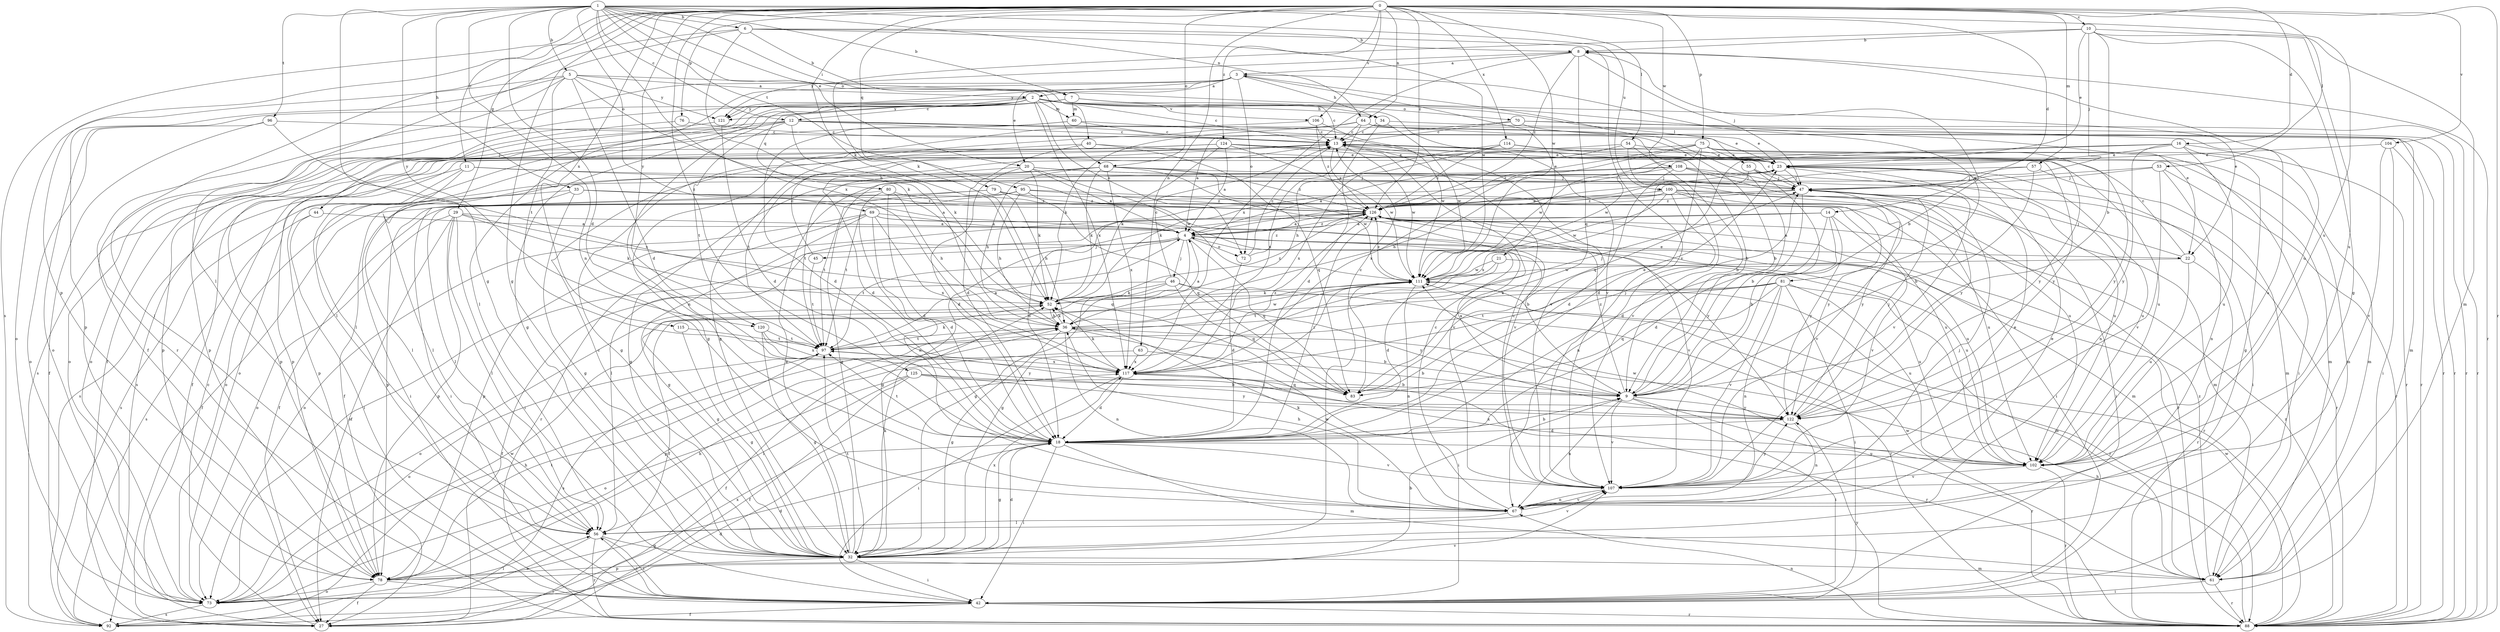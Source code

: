 strict digraph  {
0;
1;
2;
3;
4;
5;
6;
7;
8;
9;
10;
11;
12;
13;
14;
16;
18;
20;
21;
22;
23;
27;
29;
32;
33;
34;
36;
40;
42;
44;
45;
46;
47;
52;
53;
54;
55;
56;
57;
60;
61;
63;
64;
67;
68;
69;
70;
72;
73;
75;
76;
78;
79;
80;
81;
83;
88;
92;
95;
96;
97;
100;
102;
104;
106;
107;
108;
111;
114;
115;
117;
120;
121;
122;
124;
125;
126;
0 -> 10  [label=c];
0 -> 11  [label=c];
0 -> 14  [label=d];
0 -> 16  [label=d];
0 -> 29  [label=g];
0 -> 32  [label=g];
0 -> 52  [label=k];
0 -> 53  [label=l];
0 -> 57  [label=m];
0 -> 63  [label=n];
0 -> 64  [label=n];
0 -> 68  [label=o];
0 -> 75  [label=p];
0 -> 76  [label=p];
0 -> 78  [label=p];
0 -> 79  [label=q];
0 -> 88  [label=r];
0 -> 92  [label=s];
0 -> 104  [label=v];
0 -> 106  [label=v];
0 -> 108  [label=w];
0 -> 111  [label=w];
0 -> 114  [label=x];
0 -> 115  [label=x];
0 -> 120  [label=y];
0 -> 124  [label=z];
0 -> 125  [label=z];
0 -> 126  [label=z];
1 -> 5  [label=b];
1 -> 6  [label=b];
1 -> 7  [label=b];
1 -> 12  [label=c];
1 -> 18  [label=d];
1 -> 20  [label=e];
1 -> 32  [label=g];
1 -> 33  [label=h];
1 -> 40  [label=i];
1 -> 54  [label=l];
1 -> 64  [label=n];
1 -> 67  [label=n];
1 -> 68  [label=o];
1 -> 69  [label=o];
1 -> 95  [label=t];
1 -> 96  [label=t];
1 -> 100  [label=u];
1 -> 102  [label=u];
1 -> 117  [label=x];
1 -> 120  [label=y];
2 -> 12  [label=c];
2 -> 13  [label=c];
2 -> 27  [label=f];
2 -> 32  [label=g];
2 -> 34  [label=h];
2 -> 44  [label=j];
2 -> 55  [label=l];
2 -> 56  [label=l];
2 -> 60  [label=m];
2 -> 67  [label=n];
2 -> 70  [label=o];
2 -> 72  [label=o];
2 -> 80  [label=q];
2 -> 106  [label=v];
2 -> 107  [label=v];
2 -> 117  [label=x];
2 -> 121  [label=y];
3 -> 2  [label=a];
3 -> 20  [label=e];
3 -> 21  [label=e];
3 -> 27  [label=f];
3 -> 34  [label=h];
3 -> 56  [label=l];
3 -> 72  [label=o];
3 -> 81  [label=q];
3 -> 121  [label=y];
4 -> 22  [label=e];
4 -> 32  [label=g];
4 -> 45  [label=j];
4 -> 46  [label=j];
4 -> 72  [label=o];
4 -> 73  [label=o];
4 -> 83  [label=q];
4 -> 88  [label=r];
4 -> 97  [label=t];
4 -> 102  [label=u];
4 -> 126  [label=z];
5 -> 2  [label=a];
5 -> 18  [label=d];
5 -> 22  [label=e];
5 -> 52  [label=k];
5 -> 73  [label=o];
5 -> 78  [label=p];
5 -> 88  [label=r];
5 -> 97  [label=t];
5 -> 121  [label=y];
6 -> 7  [label=b];
6 -> 8  [label=b];
6 -> 36  [label=h];
6 -> 42  [label=i];
6 -> 56  [label=l];
6 -> 107  [label=v];
6 -> 111  [label=w];
7 -> 13  [label=c];
7 -> 22  [label=e];
7 -> 60  [label=m];
7 -> 73  [label=o];
7 -> 121  [label=y];
8 -> 3  [label=a];
8 -> 47  [label=j];
8 -> 83  [label=q];
8 -> 88  [label=r];
8 -> 102  [label=u];
8 -> 117  [label=x];
8 -> 121  [label=y];
8 -> 126  [label=z];
9 -> 3  [label=a];
9 -> 4  [label=a];
9 -> 8  [label=b];
9 -> 42  [label=i];
9 -> 67  [label=n];
9 -> 88  [label=r];
9 -> 107  [label=v];
9 -> 122  [label=y];
9 -> 126  [label=z];
10 -> 8  [label=b];
10 -> 9  [label=b];
10 -> 23  [label=e];
10 -> 32  [label=g];
10 -> 47  [label=j];
10 -> 52  [label=k];
10 -> 61  [label=m];
10 -> 102  [label=u];
11 -> 47  [label=j];
11 -> 56  [label=l];
11 -> 78  [label=p];
11 -> 92  [label=s];
11 -> 107  [label=v];
12 -> 13  [label=c];
12 -> 52  [label=k];
12 -> 56  [label=l];
12 -> 61  [label=m];
12 -> 73  [label=o];
12 -> 78  [label=p];
12 -> 88  [label=r];
12 -> 97  [label=t];
12 -> 107  [label=v];
13 -> 23  [label=e];
13 -> 27  [label=f];
13 -> 61  [label=m];
13 -> 78  [label=p];
13 -> 102  [label=u];
13 -> 111  [label=w];
13 -> 126  [label=z];
14 -> 4  [label=a];
14 -> 9  [label=b];
14 -> 18  [label=d];
14 -> 56  [label=l];
14 -> 107  [label=v];
14 -> 122  [label=y];
16 -> 23  [label=e];
16 -> 32  [label=g];
16 -> 83  [label=q];
16 -> 88  [label=r];
16 -> 102  [label=u];
16 -> 111  [label=w];
16 -> 122  [label=y];
18 -> 9  [label=b];
18 -> 32  [label=g];
18 -> 42  [label=i];
18 -> 61  [label=m];
18 -> 97  [label=t];
18 -> 102  [label=u];
18 -> 107  [label=v];
18 -> 126  [label=z];
20 -> 4  [label=a];
20 -> 18  [label=d];
20 -> 47  [label=j];
20 -> 52  [label=k];
20 -> 97  [label=t];
20 -> 102  [label=u];
20 -> 111  [label=w];
21 -> 18  [label=d];
21 -> 32  [label=g];
21 -> 102  [label=u];
21 -> 111  [label=w];
22 -> 13  [label=c];
22 -> 47  [label=j];
22 -> 88  [label=r];
22 -> 102  [label=u];
22 -> 111  [label=w];
23 -> 47  [label=j];
23 -> 52  [label=k];
23 -> 67  [label=n];
23 -> 73  [label=o];
23 -> 102  [label=u];
23 -> 107  [label=v];
23 -> 126  [label=z];
27 -> 13  [label=c];
29 -> 4  [label=a];
29 -> 27  [label=f];
29 -> 42  [label=i];
29 -> 52  [label=k];
29 -> 56  [label=l];
29 -> 73  [label=o];
29 -> 78  [label=p];
29 -> 83  [label=q];
32 -> 13  [label=c];
32 -> 18  [label=d];
32 -> 23  [label=e];
32 -> 42  [label=i];
32 -> 52  [label=k];
32 -> 61  [label=m];
32 -> 78  [label=p];
32 -> 97  [label=t];
32 -> 111  [label=w];
32 -> 117  [label=x];
33 -> 4  [label=a];
33 -> 32  [label=g];
33 -> 42  [label=i];
33 -> 92  [label=s];
33 -> 102  [label=u];
33 -> 126  [label=z];
34 -> 13  [label=c];
34 -> 18  [label=d];
34 -> 88  [label=r];
34 -> 111  [label=w];
36 -> 4  [label=a];
36 -> 9  [label=b];
36 -> 32  [label=g];
36 -> 42  [label=i];
36 -> 47  [label=j];
36 -> 52  [label=k];
36 -> 67  [label=n];
36 -> 78  [label=p];
36 -> 97  [label=t];
36 -> 111  [label=w];
40 -> 18  [label=d];
40 -> 23  [label=e];
40 -> 32  [label=g];
40 -> 83  [label=q];
42 -> 27  [label=f];
42 -> 56  [label=l];
42 -> 88  [label=r];
44 -> 4  [label=a];
44 -> 42  [label=i];
44 -> 92  [label=s];
45 -> 13  [label=c];
45 -> 97  [label=t];
46 -> 13  [label=c];
46 -> 27  [label=f];
46 -> 32  [label=g];
46 -> 52  [label=k];
46 -> 83  [label=q];
46 -> 88  [label=r];
46 -> 122  [label=y];
47 -> 13  [label=c];
47 -> 18  [label=d];
47 -> 42  [label=i];
47 -> 88  [label=r];
47 -> 97  [label=t];
47 -> 107  [label=v];
47 -> 126  [label=z];
52 -> 36  [label=h];
52 -> 73  [label=o];
52 -> 126  [label=z];
53 -> 27  [label=f];
53 -> 47  [label=j];
53 -> 67  [label=n];
53 -> 88  [label=r];
53 -> 107  [label=v];
54 -> 9  [label=b];
54 -> 18  [label=d];
54 -> 23  [label=e];
54 -> 97  [label=t];
54 -> 107  [label=v];
55 -> 9  [label=b];
55 -> 47  [label=j];
55 -> 102  [label=u];
55 -> 117  [label=x];
56 -> 32  [label=g];
56 -> 42  [label=i];
56 -> 73  [label=o];
56 -> 88  [label=r];
56 -> 107  [label=v];
57 -> 4  [label=a];
57 -> 9  [label=b];
57 -> 47  [label=j];
57 -> 61  [label=m];
60 -> 13  [label=c];
60 -> 18  [label=d];
60 -> 23  [label=e];
60 -> 92  [label=s];
61 -> 42  [label=i];
61 -> 88  [label=r];
61 -> 111  [label=w];
61 -> 126  [label=z];
63 -> 9  [label=b];
63 -> 27  [label=f];
63 -> 117  [label=x];
64 -> 9  [label=b];
64 -> 13  [label=c];
64 -> 23  [label=e];
64 -> 32  [label=g];
64 -> 52  [label=k];
64 -> 88  [label=r];
64 -> 117  [label=x];
67 -> 13  [label=c];
67 -> 23  [label=e];
67 -> 36  [label=h];
67 -> 47  [label=j];
67 -> 52  [label=k];
67 -> 56  [label=l];
67 -> 107  [label=v];
68 -> 32  [label=g];
68 -> 36  [label=h];
68 -> 47  [label=j];
68 -> 52  [label=k];
68 -> 56  [label=l];
68 -> 107  [label=v];
68 -> 111  [label=w];
68 -> 117  [label=x];
68 -> 126  [label=z];
69 -> 4  [label=a];
69 -> 9  [label=b];
69 -> 18  [label=d];
69 -> 32  [label=g];
69 -> 73  [label=o];
69 -> 88  [label=r];
69 -> 117  [label=x];
69 -> 122  [label=y];
70 -> 4  [label=a];
70 -> 9  [label=b];
70 -> 13  [label=c];
70 -> 88  [label=r];
70 -> 102  [label=u];
72 -> 13  [label=c];
72 -> 18  [label=d];
72 -> 126  [label=z];
73 -> 36  [label=h];
73 -> 56  [label=l];
73 -> 92  [label=s];
73 -> 107  [label=v];
75 -> 18  [label=d];
75 -> 23  [label=e];
75 -> 42  [label=i];
75 -> 61  [label=m];
75 -> 73  [label=o];
75 -> 111  [label=w];
75 -> 117  [label=x];
75 -> 122  [label=y];
75 -> 126  [label=z];
76 -> 13  [label=c];
76 -> 78  [label=p];
78 -> 9  [label=b];
78 -> 18  [label=d];
78 -> 27  [label=f];
78 -> 36  [label=h];
78 -> 42  [label=i];
78 -> 73  [label=o];
78 -> 97  [label=t];
79 -> 36  [label=h];
79 -> 42  [label=i];
79 -> 78  [label=p];
79 -> 97  [label=t];
79 -> 126  [label=z];
80 -> 18  [label=d];
80 -> 36  [label=h];
80 -> 42  [label=i];
80 -> 67  [label=n];
80 -> 126  [label=z];
81 -> 27  [label=f];
81 -> 42  [label=i];
81 -> 52  [label=k];
81 -> 61  [label=m];
81 -> 67  [label=n];
81 -> 83  [label=q];
81 -> 97  [label=t];
81 -> 102  [label=u];
81 -> 107  [label=v];
83 -> 13  [label=c];
83 -> 47  [label=j];
88 -> 36  [label=h];
88 -> 67  [label=n];
88 -> 111  [label=w];
88 -> 122  [label=y];
88 -> 126  [label=z];
92 -> 18  [label=d];
92 -> 111  [label=w];
92 -> 117  [label=x];
95 -> 27  [label=f];
95 -> 36  [label=h];
95 -> 56  [label=l];
95 -> 83  [label=q];
95 -> 122  [label=y];
95 -> 126  [label=z];
96 -> 13  [label=c];
96 -> 27  [label=f];
96 -> 73  [label=o];
96 -> 117  [label=x];
97 -> 4  [label=a];
97 -> 52  [label=k];
97 -> 73  [label=o];
97 -> 92  [label=s];
97 -> 117  [label=x];
100 -> 18  [label=d];
100 -> 27  [label=f];
100 -> 61  [label=m];
100 -> 67  [label=n];
100 -> 88  [label=r];
100 -> 102  [label=u];
100 -> 111  [label=w];
100 -> 122  [label=y];
100 -> 126  [label=z];
102 -> 88  [label=r];
102 -> 107  [label=v];
102 -> 111  [label=w];
102 -> 117  [label=x];
104 -> 23  [label=e];
104 -> 42  [label=i];
104 -> 88  [label=r];
104 -> 107  [label=v];
106 -> 13  [label=c];
106 -> 32  [label=g];
106 -> 111  [label=w];
106 -> 126  [label=z];
107 -> 13  [label=c];
107 -> 23  [label=e];
107 -> 67  [label=n];
107 -> 122  [label=y];
108 -> 4  [label=a];
108 -> 18  [label=d];
108 -> 32  [label=g];
108 -> 36  [label=h];
108 -> 42  [label=i];
108 -> 47  [label=j];
108 -> 122  [label=y];
111 -> 52  [label=k];
111 -> 67  [label=n];
111 -> 88  [label=r];
111 -> 97  [label=t];
111 -> 126  [label=z];
114 -> 23  [label=e];
114 -> 36  [label=h];
114 -> 117  [label=x];
114 -> 122  [label=y];
114 -> 126  [label=z];
115 -> 32  [label=g];
115 -> 97  [label=t];
117 -> 9  [label=b];
117 -> 18  [label=d];
117 -> 23  [label=e];
117 -> 42  [label=i];
117 -> 52  [label=k];
117 -> 83  [label=q];
117 -> 126  [label=z];
120 -> 32  [label=g];
120 -> 97  [label=t];
120 -> 117  [label=x];
120 -> 122  [label=y];
121 -> 18  [label=d];
121 -> 73  [label=o];
122 -> 18  [label=d];
122 -> 47  [label=j];
122 -> 67  [label=n];
122 -> 97  [label=t];
124 -> 4  [label=a];
124 -> 23  [label=e];
124 -> 52  [label=k];
124 -> 61  [label=m];
124 -> 78  [label=p];
124 -> 92  [label=s];
124 -> 111  [label=w];
124 -> 122  [label=y];
125 -> 9  [label=b];
125 -> 27  [label=f];
125 -> 56  [label=l];
125 -> 73  [label=o];
125 -> 88  [label=r];
125 -> 122  [label=y];
126 -> 4  [label=a];
126 -> 32  [label=g];
126 -> 61  [label=m];
126 -> 78  [label=p];
126 -> 102  [label=u];
126 -> 107  [label=v];
}
